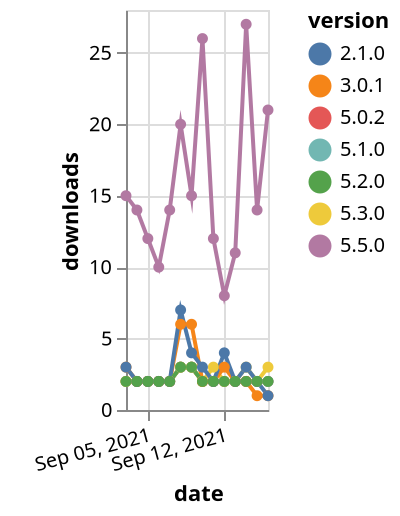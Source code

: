 {"$schema": "https://vega.github.io/schema/vega-lite/v5.json", "description": "A simple bar chart with embedded data.", "data": {"values": [{"date": "2021-09-03", "total": 2659, "delta": 2, "version": "5.0.2"}, {"date": "2021-09-04", "total": 2661, "delta": 2, "version": "5.0.2"}, {"date": "2021-09-05", "total": 2663, "delta": 2, "version": "5.0.2"}, {"date": "2021-09-06", "total": 2665, "delta": 2, "version": "5.0.2"}, {"date": "2021-09-07", "total": 2667, "delta": 2, "version": "5.0.2"}, {"date": "2021-09-08", "total": 2670, "delta": 3, "version": "5.0.2"}, {"date": "2021-09-09", "total": 2673, "delta": 3, "version": "5.0.2"}, {"date": "2021-09-10", "total": 2675, "delta": 2, "version": "5.0.2"}, {"date": "2021-09-11", "total": 2677, "delta": 2, "version": "5.0.2"}, {"date": "2021-09-12", "total": 2679, "delta": 2, "version": "5.0.2"}, {"date": "2021-09-13", "total": 2681, "delta": 2, "version": "5.0.2"}, {"date": "2021-09-14", "total": 2683, "delta": 2, "version": "5.0.2"}, {"date": "2021-09-15", "total": 2685, "delta": 2, "version": "5.0.2"}, {"date": "2021-09-16", "total": 2687, "delta": 2, "version": "5.0.2"}, {"date": "2021-09-03", "total": 2381, "delta": 2, "version": "5.1.0"}, {"date": "2021-09-04", "total": 2383, "delta": 2, "version": "5.1.0"}, {"date": "2021-09-05", "total": 2385, "delta": 2, "version": "5.1.0"}, {"date": "2021-09-06", "total": 2387, "delta": 2, "version": "5.1.0"}, {"date": "2021-09-07", "total": 2389, "delta": 2, "version": "5.1.0"}, {"date": "2021-09-08", "total": 2392, "delta": 3, "version": "5.1.0"}, {"date": "2021-09-09", "total": 2395, "delta": 3, "version": "5.1.0"}, {"date": "2021-09-10", "total": 2397, "delta": 2, "version": "5.1.0"}, {"date": "2021-09-11", "total": 2399, "delta": 2, "version": "5.1.0"}, {"date": "2021-09-12", "total": 2401, "delta": 2, "version": "5.1.0"}, {"date": "2021-09-13", "total": 2403, "delta": 2, "version": "5.1.0"}, {"date": "2021-09-14", "total": 2405, "delta": 2, "version": "5.1.0"}, {"date": "2021-09-15", "total": 2407, "delta": 2, "version": "5.1.0"}, {"date": "2021-09-16", "total": 2409, "delta": 2, "version": "5.1.0"}, {"date": "2021-09-03", "total": 15266, "delta": 15, "version": "5.5.0"}, {"date": "2021-09-04", "total": 15280, "delta": 14, "version": "5.5.0"}, {"date": "2021-09-05", "total": 15292, "delta": 12, "version": "5.5.0"}, {"date": "2021-09-06", "total": 15302, "delta": 10, "version": "5.5.0"}, {"date": "2021-09-07", "total": 15316, "delta": 14, "version": "5.5.0"}, {"date": "2021-09-08", "total": 15336, "delta": 20, "version": "5.5.0"}, {"date": "2021-09-09", "total": 15351, "delta": 15, "version": "5.5.0"}, {"date": "2021-09-10", "total": 15377, "delta": 26, "version": "5.5.0"}, {"date": "2021-09-11", "total": 15389, "delta": 12, "version": "5.5.0"}, {"date": "2021-09-12", "total": 15397, "delta": 8, "version": "5.5.0"}, {"date": "2021-09-13", "total": 15408, "delta": 11, "version": "5.5.0"}, {"date": "2021-09-14", "total": 15435, "delta": 27, "version": "5.5.0"}, {"date": "2021-09-15", "total": 15449, "delta": 14, "version": "5.5.0"}, {"date": "2021-09-16", "total": 15470, "delta": 21, "version": "5.5.0"}, {"date": "2021-09-03", "total": 3056, "delta": 2, "version": "5.3.0"}, {"date": "2021-09-04", "total": 3058, "delta": 2, "version": "5.3.0"}, {"date": "2021-09-05", "total": 3060, "delta": 2, "version": "5.3.0"}, {"date": "2021-09-06", "total": 3062, "delta": 2, "version": "5.3.0"}, {"date": "2021-09-07", "total": 3064, "delta": 2, "version": "5.3.0"}, {"date": "2021-09-08", "total": 3067, "delta": 3, "version": "5.3.0"}, {"date": "2021-09-09", "total": 3070, "delta": 3, "version": "5.3.0"}, {"date": "2021-09-10", "total": 3072, "delta": 2, "version": "5.3.0"}, {"date": "2021-09-11", "total": 3075, "delta": 3, "version": "5.3.0"}, {"date": "2021-09-12", "total": 3077, "delta": 2, "version": "5.3.0"}, {"date": "2021-09-13", "total": 3079, "delta": 2, "version": "5.3.0"}, {"date": "2021-09-14", "total": 3082, "delta": 3, "version": "5.3.0"}, {"date": "2021-09-15", "total": 3084, "delta": 2, "version": "5.3.0"}, {"date": "2021-09-16", "total": 3087, "delta": 3, "version": "5.3.0"}, {"date": "2021-09-03", "total": 5217, "delta": 3, "version": "3.0.1"}, {"date": "2021-09-04", "total": 5219, "delta": 2, "version": "3.0.1"}, {"date": "2021-09-05", "total": 5221, "delta": 2, "version": "3.0.1"}, {"date": "2021-09-06", "total": 5223, "delta": 2, "version": "3.0.1"}, {"date": "2021-09-07", "total": 5225, "delta": 2, "version": "3.0.1"}, {"date": "2021-09-08", "total": 5231, "delta": 6, "version": "3.0.1"}, {"date": "2021-09-09", "total": 5237, "delta": 6, "version": "3.0.1"}, {"date": "2021-09-10", "total": 5239, "delta": 2, "version": "3.0.1"}, {"date": "2021-09-11", "total": 5241, "delta": 2, "version": "3.0.1"}, {"date": "2021-09-12", "total": 5244, "delta": 3, "version": "3.0.1"}, {"date": "2021-09-13", "total": 5246, "delta": 2, "version": "3.0.1"}, {"date": "2021-09-14", "total": 5248, "delta": 2, "version": "3.0.1"}, {"date": "2021-09-15", "total": 5249, "delta": 1, "version": "3.0.1"}, {"date": "2021-09-16", "total": 5250, "delta": 1, "version": "3.0.1"}, {"date": "2021-09-03", "total": 4589, "delta": 3, "version": "2.1.0"}, {"date": "2021-09-04", "total": 4591, "delta": 2, "version": "2.1.0"}, {"date": "2021-09-05", "total": 4593, "delta": 2, "version": "2.1.0"}, {"date": "2021-09-06", "total": 4595, "delta": 2, "version": "2.1.0"}, {"date": "2021-09-07", "total": 4597, "delta": 2, "version": "2.1.0"}, {"date": "2021-09-08", "total": 4604, "delta": 7, "version": "2.1.0"}, {"date": "2021-09-09", "total": 4608, "delta": 4, "version": "2.1.0"}, {"date": "2021-09-10", "total": 4611, "delta": 3, "version": "2.1.0"}, {"date": "2021-09-11", "total": 4613, "delta": 2, "version": "2.1.0"}, {"date": "2021-09-12", "total": 4617, "delta": 4, "version": "2.1.0"}, {"date": "2021-09-13", "total": 4619, "delta": 2, "version": "2.1.0"}, {"date": "2021-09-14", "total": 4622, "delta": 3, "version": "2.1.0"}, {"date": "2021-09-15", "total": 4624, "delta": 2, "version": "2.1.0"}, {"date": "2021-09-16", "total": 4625, "delta": 1, "version": "2.1.0"}, {"date": "2021-09-03", "total": 2569, "delta": 2, "version": "5.2.0"}, {"date": "2021-09-04", "total": 2571, "delta": 2, "version": "5.2.0"}, {"date": "2021-09-05", "total": 2573, "delta": 2, "version": "5.2.0"}, {"date": "2021-09-06", "total": 2575, "delta": 2, "version": "5.2.0"}, {"date": "2021-09-07", "total": 2577, "delta": 2, "version": "5.2.0"}, {"date": "2021-09-08", "total": 2580, "delta": 3, "version": "5.2.0"}, {"date": "2021-09-09", "total": 2583, "delta": 3, "version": "5.2.0"}, {"date": "2021-09-10", "total": 2585, "delta": 2, "version": "5.2.0"}, {"date": "2021-09-11", "total": 2587, "delta": 2, "version": "5.2.0"}, {"date": "2021-09-12", "total": 2589, "delta": 2, "version": "5.2.0"}, {"date": "2021-09-13", "total": 2591, "delta": 2, "version": "5.2.0"}, {"date": "2021-09-14", "total": 2593, "delta": 2, "version": "5.2.0"}, {"date": "2021-09-15", "total": 2595, "delta": 2, "version": "5.2.0"}, {"date": "2021-09-16", "total": 2597, "delta": 2, "version": "5.2.0"}]}, "width": "container", "mark": {"type": "line", "point": {"filled": true}}, "encoding": {"x": {"field": "date", "type": "temporal", "timeUnit": "yearmonthdate", "title": "date", "axis": {"labelAngle": -15}}, "y": {"field": "delta", "type": "quantitative", "title": "downloads"}, "color": {"field": "version", "type": "nominal"}, "tooltip": {"field": "delta"}}}
